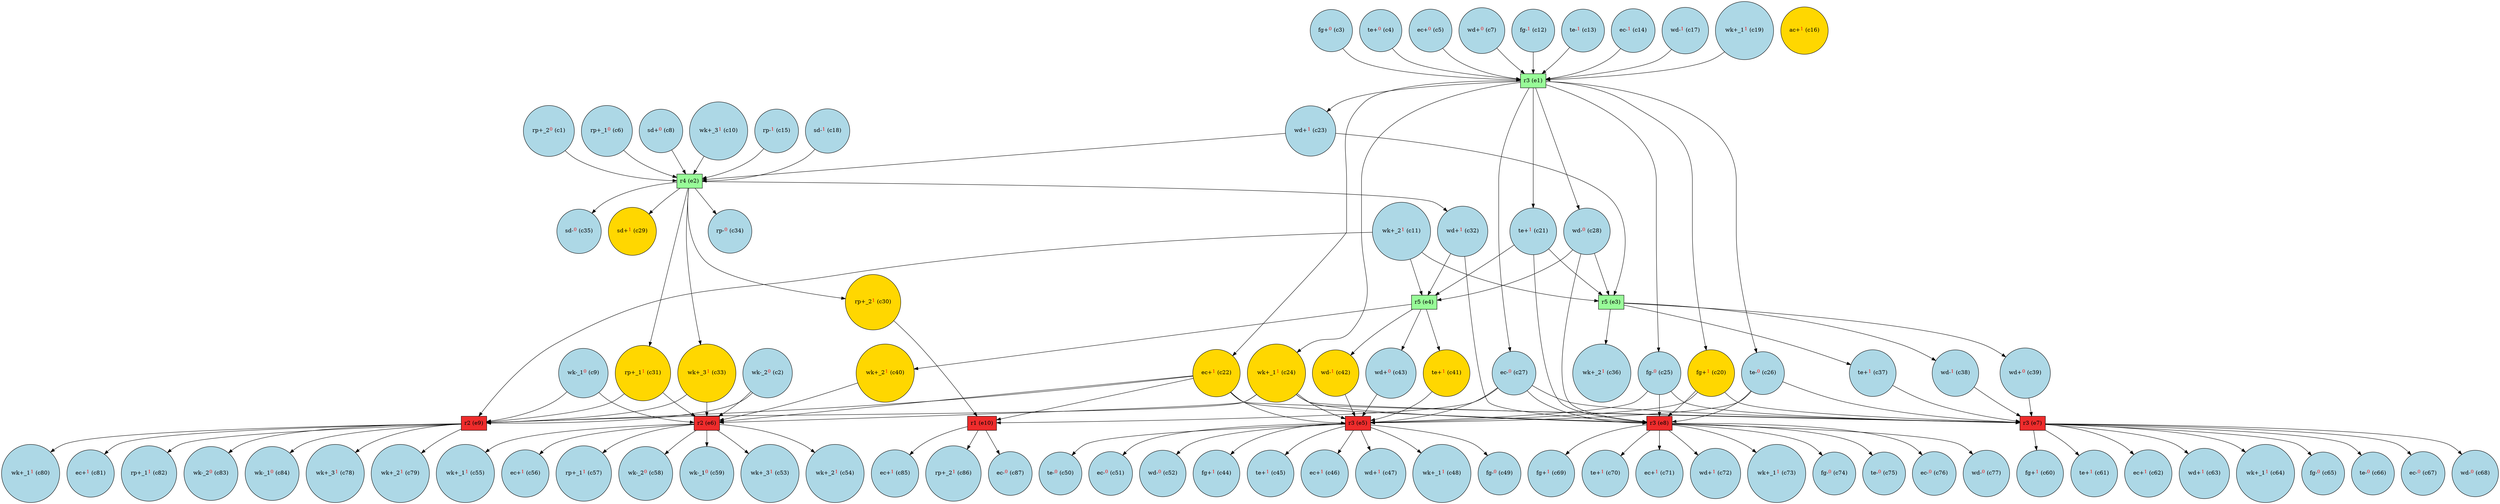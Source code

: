 digraph test {
  c1 -> e2;
  c2 -> e6;
  c2 -> e9;
  c3 -> e1;
  c4 -> e1;
  c5 -> e1;
  c6 -> e2;
  c7 -> e1;
  c8 -> e2;
  c9 -> e6;
  c9 -> e9;
  c10 -> e2;
  c11 -> e4;
  c11 -> e9;
  c11 -> e3;
  c12 -> e1;
  c13 -> e1;
  c14 -> e1;
  c15 -> e2;
  c17 -> e1;
  c18 -> e2;
  c19 -> e1;
  e1 -> c20;
  c20 -> e5;
  c20 -> e7;
  c20 -> e8;
  e1 -> c21;
  c21 -> e4;
  c21 -> e8;
  c21 -> e3;
  e1 -> c22;
  c22 -> e5;
  c22 -> e6;
  c22 -> e7;
  c22 -> e8;
  c22 -> e9;
  c22 -> e10;
  e1 -> c23;
  c23 -> e3;
  c23 -> e2;
  e1 -> c24;
  c24 -> e5;
  c24 -> e6;
  c24 -> e7;
  c24 -> e8;
  c24 -> e9;
  e1 -> c25;
  c25 -> e5;
  c25 -> e7;
  c25 -> e8;
  e1 -> c26;
  c26 -> e5;
  c26 -> e7;
  c26 -> e8;
  e1 -> c27;
  c27 -> e5;
  c27 -> e7;
  c27 -> e8;
  c27 -> e10;
  e1 -> c28;
  c28 -> e4;
  c28 -> e8;
  c28 -> e3;
  e2 -> c29;
  e2 -> c30;
  c30 -> e10;
  e2 -> c31;
  c31 -> e6;
  c31 -> e9;
  e2 -> c32;
  c32 -> e4;
  c32 -> e8;
  e2 -> c33;
  c33 -> e6;
  c33 -> e9;
  e2 -> c34;
  e2 -> c35;
  e3 -> c36;
  e3 -> c37;
  c37 -> e7;
  e3 -> c38;
  c38 -> e7;
  e3 -> c39;
  c39 -> e7;
  e4 -> c40;
  c40 -> e6;
  e4 -> c41;
  c41 -> e5;
  e4 -> c42;
  c42 -> e5;
  e4 -> c43;
  c43 -> e5;
  e5 -> c44;
  e5 -> c45;
  e5 -> c46;
  e5 -> c47;
  e5 -> c48;
  e5 -> c49;
  e5 -> c50;
  e5 -> c51;
  e5 -> c52;
  e6 -> c53;
  e6 -> c54;
  e6 -> c55;
  e6 -> c56;
  e6 -> c57;
  e6 -> c58;
  e6 -> c59;
  e7 -> c60;
  e7 -> c61;
  e7 -> c62;
  e7 -> c63;
  e7 -> c64;
  e7 -> c65;
  e7 -> c66;
  e7 -> c67;
  e7 -> c68;
  e8 -> c69;
  e8 -> c70;
  e8 -> c71;
  e8 -> c72;
  e8 -> c73;
  e8 -> c74;
  e8 -> c75;
  e8 -> c76;
  e8 -> c77;
  e9 -> c78;
  e9 -> c79;
  e9 -> c80;
  e9 -> c81;
  e9 -> c82;
  e9 -> c83;
  e9 -> c84;
  e10 -> c85;
  e10 -> c86;
  e10 -> c87;
  c1 [fillcolor=lightblue label= <rp+_2<FONT COLOR="red"><SUP>0</SUP></FONT>&nbsp;(c1)> shape=circle style=filled];
  c2 [fillcolor=lightblue label= <wk-_2<FONT COLOR="red"><SUP>0</SUP></FONT>&nbsp;(c2)> shape=circle style=filled];
  c3 [fillcolor=lightblue label= <fg+<FONT COLOR="red"><SUP>0</SUP></FONT>&nbsp;(c3)> shape=circle style=filled];
  c4 [fillcolor=lightblue label= <te+<FONT COLOR="red"><SUP>0</SUP></FONT>&nbsp;(c4)> shape=circle style=filled];
  c5 [fillcolor=lightblue label= <ec+<FONT COLOR="red"><SUP>0</SUP></FONT>&nbsp;(c5)> shape=circle style=filled];
  c6 [fillcolor=lightblue label= <rp+_1<FONT COLOR="red"><SUP>0</SUP></FONT>&nbsp;(c6)> shape=circle style=filled];
  c7 [fillcolor=lightblue label= <wd+<FONT COLOR="red"><SUP>0</SUP></FONT>&nbsp;(c7)> shape=circle style=filled];
  c8 [fillcolor=lightblue label= <sd+<FONT COLOR="red"><SUP>0</SUP></FONT>&nbsp;(c8)> shape=circle style=filled];
  c9 [fillcolor=lightblue label= <wk-_1<FONT COLOR="red"><SUP>0</SUP></FONT>&nbsp;(c9)> shape=circle style=filled];
  c10 [fillcolor=lightblue label= <wk+_3<FONT COLOR="red"><SUP>1</SUP></FONT>&nbsp;(c10)> shape=circle style=filled];
  c11 [fillcolor=lightblue label= <wk+_2<FONT COLOR="red"><SUP>1</SUP></FONT>&nbsp;(c11)> shape=circle style=filled];
  c12 [fillcolor=lightblue label= <fg-<FONT COLOR="red"><SUP>1</SUP></FONT>&nbsp;(c12)> shape=circle style=filled];
  c13 [fillcolor=lightblue label= <te-<FONT COLOR="red"><SUP>1</SUP></FONT>&nbsp;(c13)> shape=circle style=filled];
  c14 [fillcolor=lightblue label= <ec-<FONT COLOR="red"><SUP>1</SUP></FONT>&nbsp;(c14)> shape=circle style=filled];
  c15 [fillcolor=lightblue label= <rp-<FONT COLOR="red"><SUP>1</SUP></FONT>&nbsp;(c15)> shape=circle style=filled];
  c16 [fillcolor=gold label= <ac+<FONT COLOR="red"><SUP>1</SUP></FONT>&nbsp;(c16)> shape=circle style=filled];
  c17 [fillcolor=lightblue label= <wd-<FONT COLOR="red"><SUP>1</SUP></FONT>&nbsp;(c17)> shape=circle style=filled];
  c18 [fillcolor=lightblue label= <sd-<FONT COLOR="red"><SUP>1</SUP></FONT>&nbsp;(c18)> shape=circle style=filled];
  c19 [fillcolor=lightblue label= <wk+_1<FONT COLOR="red"><SUP>1</SUP></FONT>&nbsp;(c19)> shape=circle style=filled];
  c20 [fillcolor=gold label= <fg+<FONT COLOR="red"><SUP>1</SUP></FONT>&nbsp;(c20)> shape=circle style=filled];
  c21 [fillcolor=lightblue label= <te+<FONT COLOR="red"><SUP>1</SUP></FONT>&nbsp;(c21)> shape=circle style=filled];
  c22 [fillcolor=gold label= <ec+<FONT COLOR="red"><SUP>1</SUP></FONT>&nbsp;(c22)> shape=circle style=filled];
  c23 [fillcolor=lightblue label= <wd+<FONT COLOR="red"><SUP>1</SUP></FONT>&nbsp;(c23)> shape=circle style=filled];
  c24 [fillcolor=gold label= <wk+_1<FONT COLOR="red"><SUP>1</SUP></FONT>&nbsp;(c24)> shape=circle style=filled];
  c25 [fillcolor=lightblue label= <fg-<FONT COLOR="red"><SUP>0</SUP></FONT>&nbsp;(c25)> shape=circle style=filled];
  c26 [fillcolor=lightblue label= <te-<FONT COLOR="red"><SUP>0</SUP></FONT>&nbsp;(c26)> shape=circle style=filled];
  c27 [fillcolor=lightblue label= <ec-<FONT COLOR="red"><SUP>0</SUP></FONT>&nbsp;(c27)> shape=circle style=filled];
  c28 [fillcolor=lightblue label= <wd-<FONT COLOR="red"><SUP>0</SUP></FONT>&nbsp;(c28)> shape=circle style=filled];
  c29 [fillcolor=gold label= <sd+<FONT COLOR="red"><SUP>1</SUP></FONT>&nbsp;(c29)> shape=circle style=filled];
  c30 [fillcolor=gold label= <rp+_2<FONT COLOR="red"><SUP>1</SUP></FONT>&nbsp;(c30)> shape=circle style=filled];
  c31 [fillcolor=gold label= <rp+_1<FONT COLOR="red"><SUP>1</SUP></FONT>&nbsp;(c31)> shape=circle style=filled];
  c32 [fillcolor=lightblue label= <wd+<FONT COLOR="red"><SUP>1</SUP></FONT>&nbsp;(c32)> shape=circle style=filled];
  c33 [fillcolor=gold label= <wk+_3<FONT COLOR="red"><SUP>1</SUP></FONT>&nbsp;(c33)> shape=circle style=filled];
  c34 [fillcolor=lightblue label= <rp-<FONT COLOR="red"><SUP>0</SUP></FONT>&nbsp;(c34)> shape=circle style=filled];
  c35 [fillcolor=lightblue label= <sd-<FONT COLOR="red"><SUP>0</SUP></FONT>&nbsp;(c35)> shape=circle style=filled];
  c36 [fillcolor=lightblue label= <wk+_2<FONT COLOR="red"><SUP>1</SUP></FONT>&nbsp;(c36)> shape=circle style=filled];
  c37 [fillcolor=lightblue label= <te+<FONT COLOR="red"><SUP>1</SUP></FONT>&nbsp;(c37)> shape=circle style=filled];
  c38 [fillcolor=lightblue label= <wd-<FONT COLOR="red"><SUP>1</SUP></FONT>&nbsp;(c38)> shape=circle style=filled];
  c39 [fillcolor=lightblue label= <wd+<FONT COLOR="red"><SUP>0</SUP></FONT>&nbsp;(c39)> shape=circle style=filled];
  c40 [fillcolor=gold label= <wk+_2<FONT COLOR="red"><SUP>1</SUP></FONT>&nbsp;(c40)> shape=circle style=filled];
  c41 [fillcolor=gold label= <te+<FONT COLOR="red"><SUP>1</SUP></FONT>&nbsp;(c41)> shape=circle style=filled];
  c42 [fillcolor=gold label= <wd-<FONT COLOR="red"><SUP>1</SUP></FONT>&nbsp;(c42)> shape=circle style=filled];
  c43 [fillcolor=lightblue label= <wd+<FONT COLOR="red"><SUP>0</SUP></FONT>&nbsp;(c43)> shape=circle style=filled];
  c44 [fillcolor=lightblue label= <fg+<FONT COLOR="red"><SUP>1</SUP></FONT>&nbsp;(c44)> shape=circle style=filled];
  c45 [fillcolor=lightblue label= <te+<FONT COLOR="red"><SUP>1</SUP></FONT>&nbsp;(c45)> shape=circle style=filled];
  c46 [fillcolor=lightblue label= <ec+<FONT COLOR="red"><SUP>1</SUP></FONT>&nbsp;(c46)> shape=circle style=filled];
  c47 [fillcolor=lightblue label= <wd+<FONT COLOR="red"><SUP>1</SUP></FONT>&nbsp;(c47)> shape=circle style=filled];
  c48 [fillcolor=lightblue label= <wk+_1<FONT COLOR="red"><SUP>1</SUP></FONT>&nbsp;(c48)> shape=circle style=filled];
  c49 [fillcolor=lightblue label= <fg-<FONT COLOR="red"><SUP>0</SUP></FONT>&nbsp;(c49)> shape=circle style=filled];
  c50 [fillcolor=lightblue label= <te-<FONT COLOR="red"><SUP>0</SUP></FONT>&nbsp;(c50)> shape=circle style=filled];
  c51 [fillcolor=lightblue label= <ec-<FONT COLOR="red"><SUP>0</SUP></FONT>&nbsp;(c51)> shape=circle style=filled];
  c52 [fillcolor=lightblue label= <wd-<FONT COLOR="red"><SUP>0</SUP></FONT>&nbsp;(c52)> shape=circle style=filled];
  c53 [fillcolor=lightblue label= <wk+_3<FONT COLOR="red"><SUP>1</SUP></FONT>&nbsp;(c53)> shape=circle style=filled];
  c54 [fillcolor=lightblue label= <wk+_2<FONT COLOR="red"><SUP>1</SUP></FONT>&nbsp;(c54)> shape=circle style=filled];
  c55 [fillcolor=lightblue label= <wk+_1<FONT COLOR="red"><SUP>1</SUP></FONT>&nbsp;(c55)> shape=circle style=filled];
  c56 [fillcolor=lightblue label= <ec+<FONT COLOR="red"><SUP>1</SUP></FONT>&nbsp;(c56)> shape=circle style=filled];
  c57 [fillcolor=lightblue label= <rp+_1<FONT COLOR="red"><SUP>1</SUP></FONT>&nbsp;(c57)> shape=circle style=filled];
  c58 [fillcolor=lightblue label= <wk-_2<FONT COLOR="red"><SUP>0</SUP></FONT>&nbsp;(c58)> shape=circle style=filled];
  c59 [fillcolor=lightblue label= <wk-_1<FONT COLOR="red"><SUP>0</SUP></FONT>&nbsp;(c59)> shape=circle style=filled];
  c60 [fillcolor=lightblue label= <fg+<FONT COLOR="red"><SUP>1</SUP></FONT>&nbsp;(c60)> shape=circle style=filled];
  c61 [fillcolor=lightblue label= <te+<FONT COLOR="red"><SUP>1</SUP></FONT>&nbsp;(c61)> shape=circle style=filled];
  c62 [fillcolor=lightblue label= <ec+<FONT COLOR="red"><SUP>1</SUP></FONT>&nbsp;(c62)> shape=circle style=filled];
  c63 [fillcolor=lightblue label= <wd+<FONT COLOR="red"><SUP>1</SUP></FONT>&nbsp;(c63)> shape=circle style=filled];
  c64 [fillcolor=lightblue label= <wk+_1<FONT COLOR="red"><SUP>1</SUP></FONT>&nbsp;(c64)> shape=circle style=filled];
  c65 [fillcolor=lightblue label= <fg-<FONT COLOR="red"><SUP>0</SUP></FONT>&nbsp;(c65)> shape=circle style=filled];
  c66 [fillcolor=lightblue label= <te-<FONT COLOR="red"><SUP>0</SUP></FONT>&nbsp;(c66)> shape=circle style=filled];
  c67 [fillcolor=lightblue label= <ec-<FONT COLOR="red"><SUP>0</SUP></FONT>&nbsp;(c67)> shape=circle style=filled];
  c68 [fillcolor=lightblue label= <wd-<FONT COLOR="red"><SUP>0</SUP></FONT>&nbsp;(c68)> shape=circle style=filled];
  c69 [fillcolor=lightblue label= <fg+<FONT COLOR="red"><SUP>1</SUP></FONT>&nbsp;(c69)> shape=circle style=filled];
  c70 [fillcolor=lightblue label= <te+<FONT COLOR="red"><SUP>1</SUP></FONT>&nbsp;(c70)> shape=circle style=filled];
  c71 [fillcolor=lightblue label= <ec+<FONT COLOR="red"><SUP>1</SUP></FONT>&nbsp;(c71)> shape=circle style=filled];
  c72 [fillcolor=lightblue label= <wd+<FONT COLOR="red"><SUP>1</SUP></FONT>&nbsp;(c72)> shape=circle style=filled];
  c73 [fillcolor=lightblue label= <wk+_1<FONT COLOR="red"><SUP>1</SUP></FONT>&nbsp;(c73)> shape=circle style=filled];
  c74 [fillcolor=lightblue label= <fg-<FONT COLOR="red"><SUP>0</SUP></FONT>&nbsp;(c74)> shape=circle style=filled];
  c75 [fillcolor=lightblue label= <te-<FONT COLOR="red"><SUP>0</SUP></FONT>&nbsp;(c75)> shape=circle style=filled];
  c76 [fillcolor=lightblue label= <ec-<FONT COLOR="red"><SUP>0</SUP></FONT>&nbsp;(c76)> shape=circle style=filled];
  c77 [fillcolor=lightblue label= <wd-<FONT COLOR="red"><SUP>0</SUP></FONT>&nbsp;(c77)> shape=circle style=filled];
  c78 [fillcolor=lightblue label= <wk+_3<FONT COLOR="red"><SUP>1</SUP></FONT>&nbsp;(c78)> shape=circle style=filled];
  c79 [fillcolor=lightblue label= <wk+_2<FONT COLOR="red"><SUP>1</SUP></FONT>&nbsp;(c79)> shape=circle style=filled];
  c80 [fillcolor=lightblue label= <wk+_1<FONT COLOR="red"><SUP>1</SUP></FONT>&nbsp;(c80)> shape=circle style=filled];
  c81 [fillcolor=lightblue label= <ec+<FONT COLOR="red"><SUP>1</SUP></FONT>&nbsp;(c81)> shape=circle style=filled];
  c82 [fillcolor=lightblue label= <rp+_1<FONT COLOR="red"><SUP>1</SUP></FONT>&nbsp;(c82)> shape=circle style=filled];
  c83 [fillcolor=lightblue label= <wk-_2<FONT COLOR="red"><SUP>0</SUP></FONT>&nbsp;(c83)> shape=circle style=filled];
  c84 [fillcolor=lightblue label= <wk-_1<FONT COLOR="red"><SUP>0</SUP></FONT>&nbsp;(c84)> shape=circle style=filled];
  c85 [fillcolor=lightblue label= <ec+<FONT COLOR="red"><SUP>1</SUP></FONT>&nbsp;(c85)> shape=circle style=filled];
  c86 [fillcolor=lightblue label= <rp+_2<FONT COLOR="red"><SUP>1</SUP></FONT>&nbsp;(c86)> shape=circle style=filled];
  c87 [fillcolor=lightblue label= <ec-<FONT COLOR="red"><SUP>0</SUP></FONT>&nbsp;(c87)> shape=circle style=filled];
  e1 [fillcolor=palegreen label="r3 (e1)" shape=box style=filled];
  e2 [fillcolor=palegreen label="r4 (e2)" shape=box style=filled];
  e3 [fillcolor=palegreen label="r5 (e3)" shape=box style=filled];
  e4 [fillcolor=palegreen label="r5 (e4)" shape=box style=filled];
  e5 [fillcolor=firebrick2 label="r3 (e5)" shape=box style=filled];
  e6 [fillcolor=firebrick2 label="r2 (e6)" shape=box style=filled];
  e7 [fillcolor=firebrick2 label="r3 (e7)" shape=box style=filled];
  e8 [fillcolor=firebrick2 label="r3 (e8)" shape=box style=filled];
  e9 [fillcolor=firebrick2 label="r2 (e9)" shape=box style=filled];
  e10 [fillcolor=firebrick2 label="r1 (e10)" shape=box style=filled];
}
